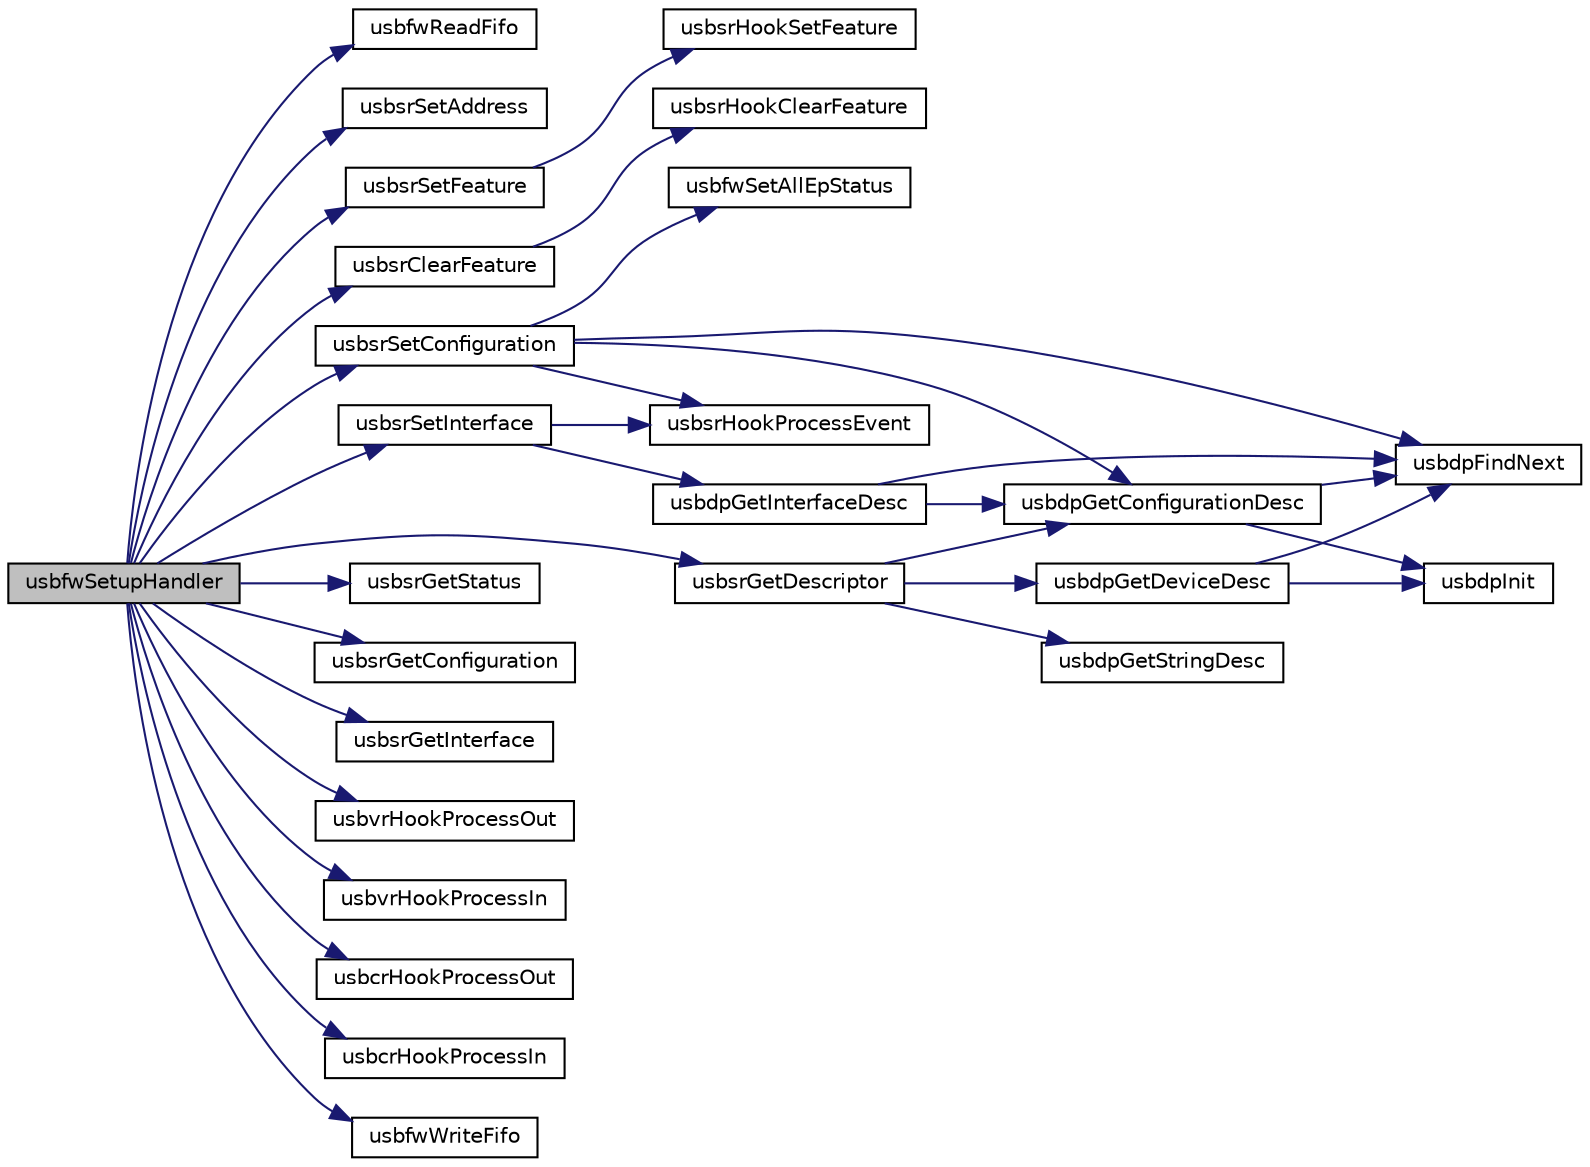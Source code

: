 digraph "usbfwSetupHandler"
{
  edge [fontname="Helvetica",fontsize="10",labelfontname="Helvetica",labelfontsize="10"];
  node [fontname="Helvetica",fontsize="10",shape=record];
  rankdir="LR";
  Node1 [label="usbfwSetupHandler",height=0.2,width=0.4,color="black", fillcolor="grey75", style="filled" fontcolor="black"];
  Node1 -> Node2 [color="midnightblue",fontsize="10",style="solid",fontname="Helvetica"];
  Node2 [label="usbfwReadFifo",height=0.2,width=0.4,color="black", fillcolor="white", style="filled",URL="$group__module__usb__framework.html#ga305cfb26af344c2eea4f56ad7c89f823",tooltip="Reads from the selected OUT endpoint FIFO, without using DMA. "];
  Node1 -> Node3 [color="midnightblue",fontsize="10",style="solid",fontname="Helvetica"];
  Node3 [label="usbsrSetAddress",height=0.2,width=0.4,color="black", fillcolor="white", style="filled",URL="$group__module__usb__standard__requests.html#gab5e07a17853ada91b6d4093d6d8cf19f",tooltip="Processes the SET_ADDRESS request (sets the device address for all future device accesses) ..."];
  Node1 -> Node4 [color="midnightblue",fontsize="10",style="solid",fontname="Helvetica"];
  Node4 [label="usbsrSetFeature",height=0.2,width=0.4,color="black", fillcolor="white", style="filled",URL="$group__module__usb__standard__requests.html#ga39da4ce58af7f8554653cb9f68874f39",tooltip="Processes the SET_FEATURE request (sets or enables a specific feature) "];
  Node4 -> Node5 [color="midnightblue",fontsize="10",style="solid",fontname="Helvetica"];
  Node5 [label="usbsrHookSetFeature",height=0.2,width=0.4,color="black", fillcolor="white", style="filled",URL="$group__module__usb__standard__requests.html#ga275731472c2ad820bb3e5090062ebbf8",tooltip="Hook which is called when a SET_FEATURE request refers to a an unsupported feature. "];
  Node1 -> Node6 [color="midnightblue",fontsize="10",style="solid",fontname="Helvetica"];
  Node6 [label="usbsrClearFeature",height=0.2,width=0.4,color="black", fillcolor="white", style="filled",URL="$group__module__usb__standard__requests.html#gac5e7d7567a34116fa16b8e85200c6263",tooltip="Processes the CLEAR_FEATURE request (clears or disables a specific feature) "];
  Node6 -> Node7 [color="midnightblue",fontsize="10",style="solid",fontname="Helvetica"];
  Node7 [label="usbsrHookClearFeature",height=0.2,width=0.4,color="black", fillcolor="white", style="filled",URL="$group__module__usb__standard__requests.html#ga733bd108997696b05883bc7a5aa85b95",tooltip="Hook which is called when a CLEAR_FEATURE request refers to a an unsupported featureted. "];
  Node1 -> Node8 [color="midnightblue",fontsize="10",style="solid",fontname="Helvetica"];
  Node8 [label="usbsrSetConfiguration",height=0.2,width=0.4,color="black", fillcolor="white", style="filled",URL="$group__module__usb__standard__requests.html#gaf8ebcfe6a05f0875c55489d20c7e6fe9",tooltip="Processes the SET_CONFIGURATION request (sets the device configuration) "];
  Node8 -> Node9 [color="midnightblue",fontsize="10",style="solid",fontname="Helvetica"];
  Node9 [label="usbsrHookProcessEvent",height=0.2,width=0.4,color="black", fillcolor="white", style="filled",URL="$group__module__usb__standard__requests.html#ga0e14090806b511ff54b95ba67a11d261",tooltip="Hook which is called upon a standard request generated event (unsupported). "];
  Node8 -> Node10 [color="midnightblue",fontsize="10",style="solid",fontname="Helvetica"];
  Node10 [label="usbdpGetConfigurationDesc",height=0.2,width=0.4,color="black", fillcolor="white", style="filled",URL="$group__module__usb__descriptor__parser.html#ga8ebd0fb9a85c4c5061775389002b38b2",tooltip="Locates a configuration descriptor. "];
  Node10 -> Node11 [color="midnightblue",fontsize="10",style="solid",fontname="Helvetica"];
  Node11 [label="usbdpInit",height=0.2,width=0.4,color="black", fillcolor="white", style="filled",URL="$group__module__usb__descriptor__parser.html#ga969fb908864bc605f3f2e63b07c4c49a",tooltip="Initializes a search. "];
  Node10 -> Node12 [color="midnightblue",fontsize="10",style="solid",fontname="Helvetica"];
  Node12 [label="usbdpFindNext",height=0.2,width=0.4,color="black", fillcolor="white", style="filled",URL="$group__module__usb__descriptor__parser.html#ga77b5056793751a52435cc5ef58faf7db",tooltip="Locates the descriptor of the wanted type. "];
  Node8 -> Node12 [color="midnightblue",fontsize="10",style="solid",fontname="Helvetica"];
  Node8 -> Node13 [color="midnightblue",fontsize="10",style="solid",fontname="Helvetica"];
  Node13 [label="usbfwSetAllEpStatus",height=0.2,width=0.4,color="black", fillcolor="white", style="filled",URL="$group__module__usb__framework.html#ga080d657f68dc3776d320050bd8bfe66a",tooltip="Changes the state of endpoint 1-5 IN/OUT. "];
  Node1 -> Node14 [color="midnightblue",fontsize="10",style="solid",fontname="Helvetica"];
  Node14 [label="usbsrSetInterface",height=0.2,width=0.4,color="black", fillcolor="white", style="filled",URL="$group__module__usb__standard__requests.html#ga2a7f7c8d79ed7d5551b9dc60bd1f605d",tooltip="Processes the SET_INTERFACE request (selects an alternate setting for the specified interface) ..."];
  Node14 -> Node15 [color="midnightblue",fontsize="10",style="solid",fontname="Helvetica"];
  Node15 [label="usbdpGetInterfaceDesc",height=0.2,width=0.4,color="black", fillcolor="white", style="filled",URL="$group__module__usb__descriptor__parser.html#ga94c73ff530f8f742252120da69353f27",tooltip="Locates an interface descriptor. "];
  Node15 -> Node10 [color="midnightblue",fontsize="10",style="solid",fontname="Helvetica"];
  Node15 -> Node12 [color="midnightblue",fontsize="10",style="solid",fontname="Helvetica"];
  Node14 -> Node9 [color="midnightblue",fontsize="10",style="solid",fontname="Helvetica"];
  Node1 -> Node16 [color="midnightblue",fontsize="10",style="solid",fontname="Helvetica"];
  Node16 [label="usbsrGetStatus",height=0.2,width=0.4,color="black", fillcolor="white", style="filled",URL="$group__module__usb__standard__requests.html#ga8dd19c1cd168db54a63dd1b960368a33",tooltip="Processes the GET_STATUS request (returns status for the specified recipient) "];
  Node1 -> Node17 [color="midnightblue",fontsize="10",style="solid",fontname="Helvetica"];
  Node17 [label="usbsrGetDescriptor",height=0.2,width=0.4,color="black", fillcolor="white", style="filled",URL="$group__module__usb__standard__requests.html#ga4f422fe6adf5b3c21992969fa032e1dc",tooltip="Processes the GET_DESCRIPTOR request (returns the specified USB descriptor) "];
  Node17 -> Node18 [color="midnightblue",fontsize="10",style="solid",fontname="Helvetica"];
  Node18 [label="usbdpGetDeviceDesc",height=0.2,width=0.4,color="black", fillcolor="white", style="filled",URL="$group__module__usb__descriptor__parser.html#gaae57f357e424df5b35adcabbf5ade71d",tooltip="Locates the (one and only) device descriptor. "];
  Node18 -> Node11 [color="midnightblue",fontsize="10",style="solid",fontname="Helvetica"];
  Node18 -> Node12 [color="midnightblue",fontsize="10",style="solid",fontname="Helvetica"];
  Node17 -> Node10 [color="midnightblue",fontsize="10",style="solid",fontname="Helvetica"];
  Node17 -> Node19 [color="midnightblue",fontsize="10",style="solid",fontname="Helvetica"];
  Node19 [label="usbdpGetStringDesc",height=0.2,width=0.4,color="black", fillcolor="white", style="filled",URL="$group__module__usb__descriptor__parser.html#ga2d0af3424e710309d438988818a68cde",tooltip="Locates a string descriptor. "];
  Node1 -> Node20 [color="midnightblue",fontsize="10",style="solid",fontname="Helvetica"];
  Node20 [label="usbsrGetConfiguration",height=0.2,width=0.4,color="black", fillcolor="white", style="filled",URL="$group__module__usb__standard__requests.html#ga9fa30bfcf868d840a6989ae3ab5e0e66",tooltip="Processes the GET_CONFIGURATION request (returns the current device configuration value) ..."];
  Node1 -> Node21 [color="midnightblue",fontsize="10",style="solid",fontname="Helvetica"];
  Node21 [label="usbsrGetInterface",height=0.2,width=0.4,color="black", fillcolor="white", style="filled",URL="$group__module__usb__standard__requests.html#gafdb63998c19d89d451c41604c4668ecb",tooltip="Processes the GET_INTERFACE request (returns the selected alternate setting for the specified interfa..."];
  Node1 -> Node22 [color="midnightblue",fontsize="10",style="solid",fontname="Helvetica"];
  Node22 [label="usbvrHookProcessOut",height=0.2,width=0.4,color="black", fillcolor="white", style="filled",URL="$group__module__usb__framework.html#gaaecbd51e645ea9cf1fa3401f8d2917dc",tooltip="Hook which is called upon reception of a vendor request with OUT data phase. "];
  Node1 -> Node23 [color="midnightblue",fontsize="10",style="solid",fontname="Helvetica"];
  Node23 [label="usbvrHookProcessIn",height=0.2,width=0.4,color="black", fillcolor="white", style="filled",URL="$group__module__usb__framework.html#gad939e11c8aec786946ba127fb57617ba",tooltip="Hook which is called upon reception of a vendor request with IN data phase. "];
  Node1 -> Node24 [color="midnightblue",fontsize="10",style="solid",fontname="Helvetica"];
  Node24 [label="usbcrHookProcessOut",height=0.2,width=0.4,color="black", fillcolor="white", style="filled",URL="$group__module__usb__framework.html#ga27d31ba1109a1f91135d2006241b7d01",tooltip="Hook which is called upon reception of a class request with OUT data phase. "];
  Node1 -> Node25 [color="midnightblue",fontsize="10",style="solid",fontname="Helvetica"];
  Node25 [label="usbcrHookProcessIn",height=0.2,width=0.4,color="black", fillcolor="white", style="filled",URL="$group__module__usb__framework.html#gae1551efd47ff799fb5cfe6f3ddd4aeb1",tooltip="Hook which is called upon reception of a class request with IN data phase. "];
  Node1 -> Node26 [color="midnightblue",fontsize="10",style="solid",fontname="Helvetica"];
  Node26 [label="usbfwWriteFifo",height=0.2,width=0.4,color="black", fillcolor="white", style="filled",URL="$group__module__usb__framework.html#gae93a47820bc82b605c021772b9803e63",tooltip="Writes to the selected IN endpoint FIFO, without using DMA. "];
}
